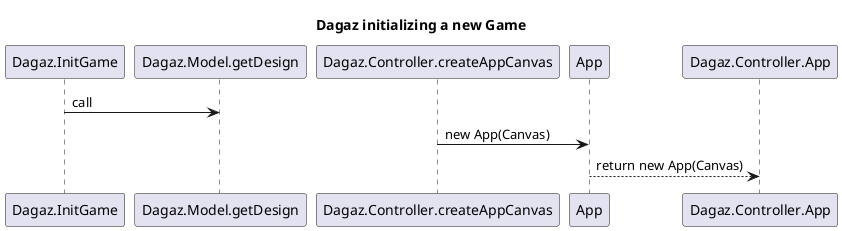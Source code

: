@startuml
title Dagaz initializing a new Game

Dagaz.InitGame -> Dagaz.Model.getDesign: call

Dagaz.Controller.createAppCanvas -> App: new App(Canvas)
App --> Dagaz.Controller.App: return new App(Canvas)

@enduml